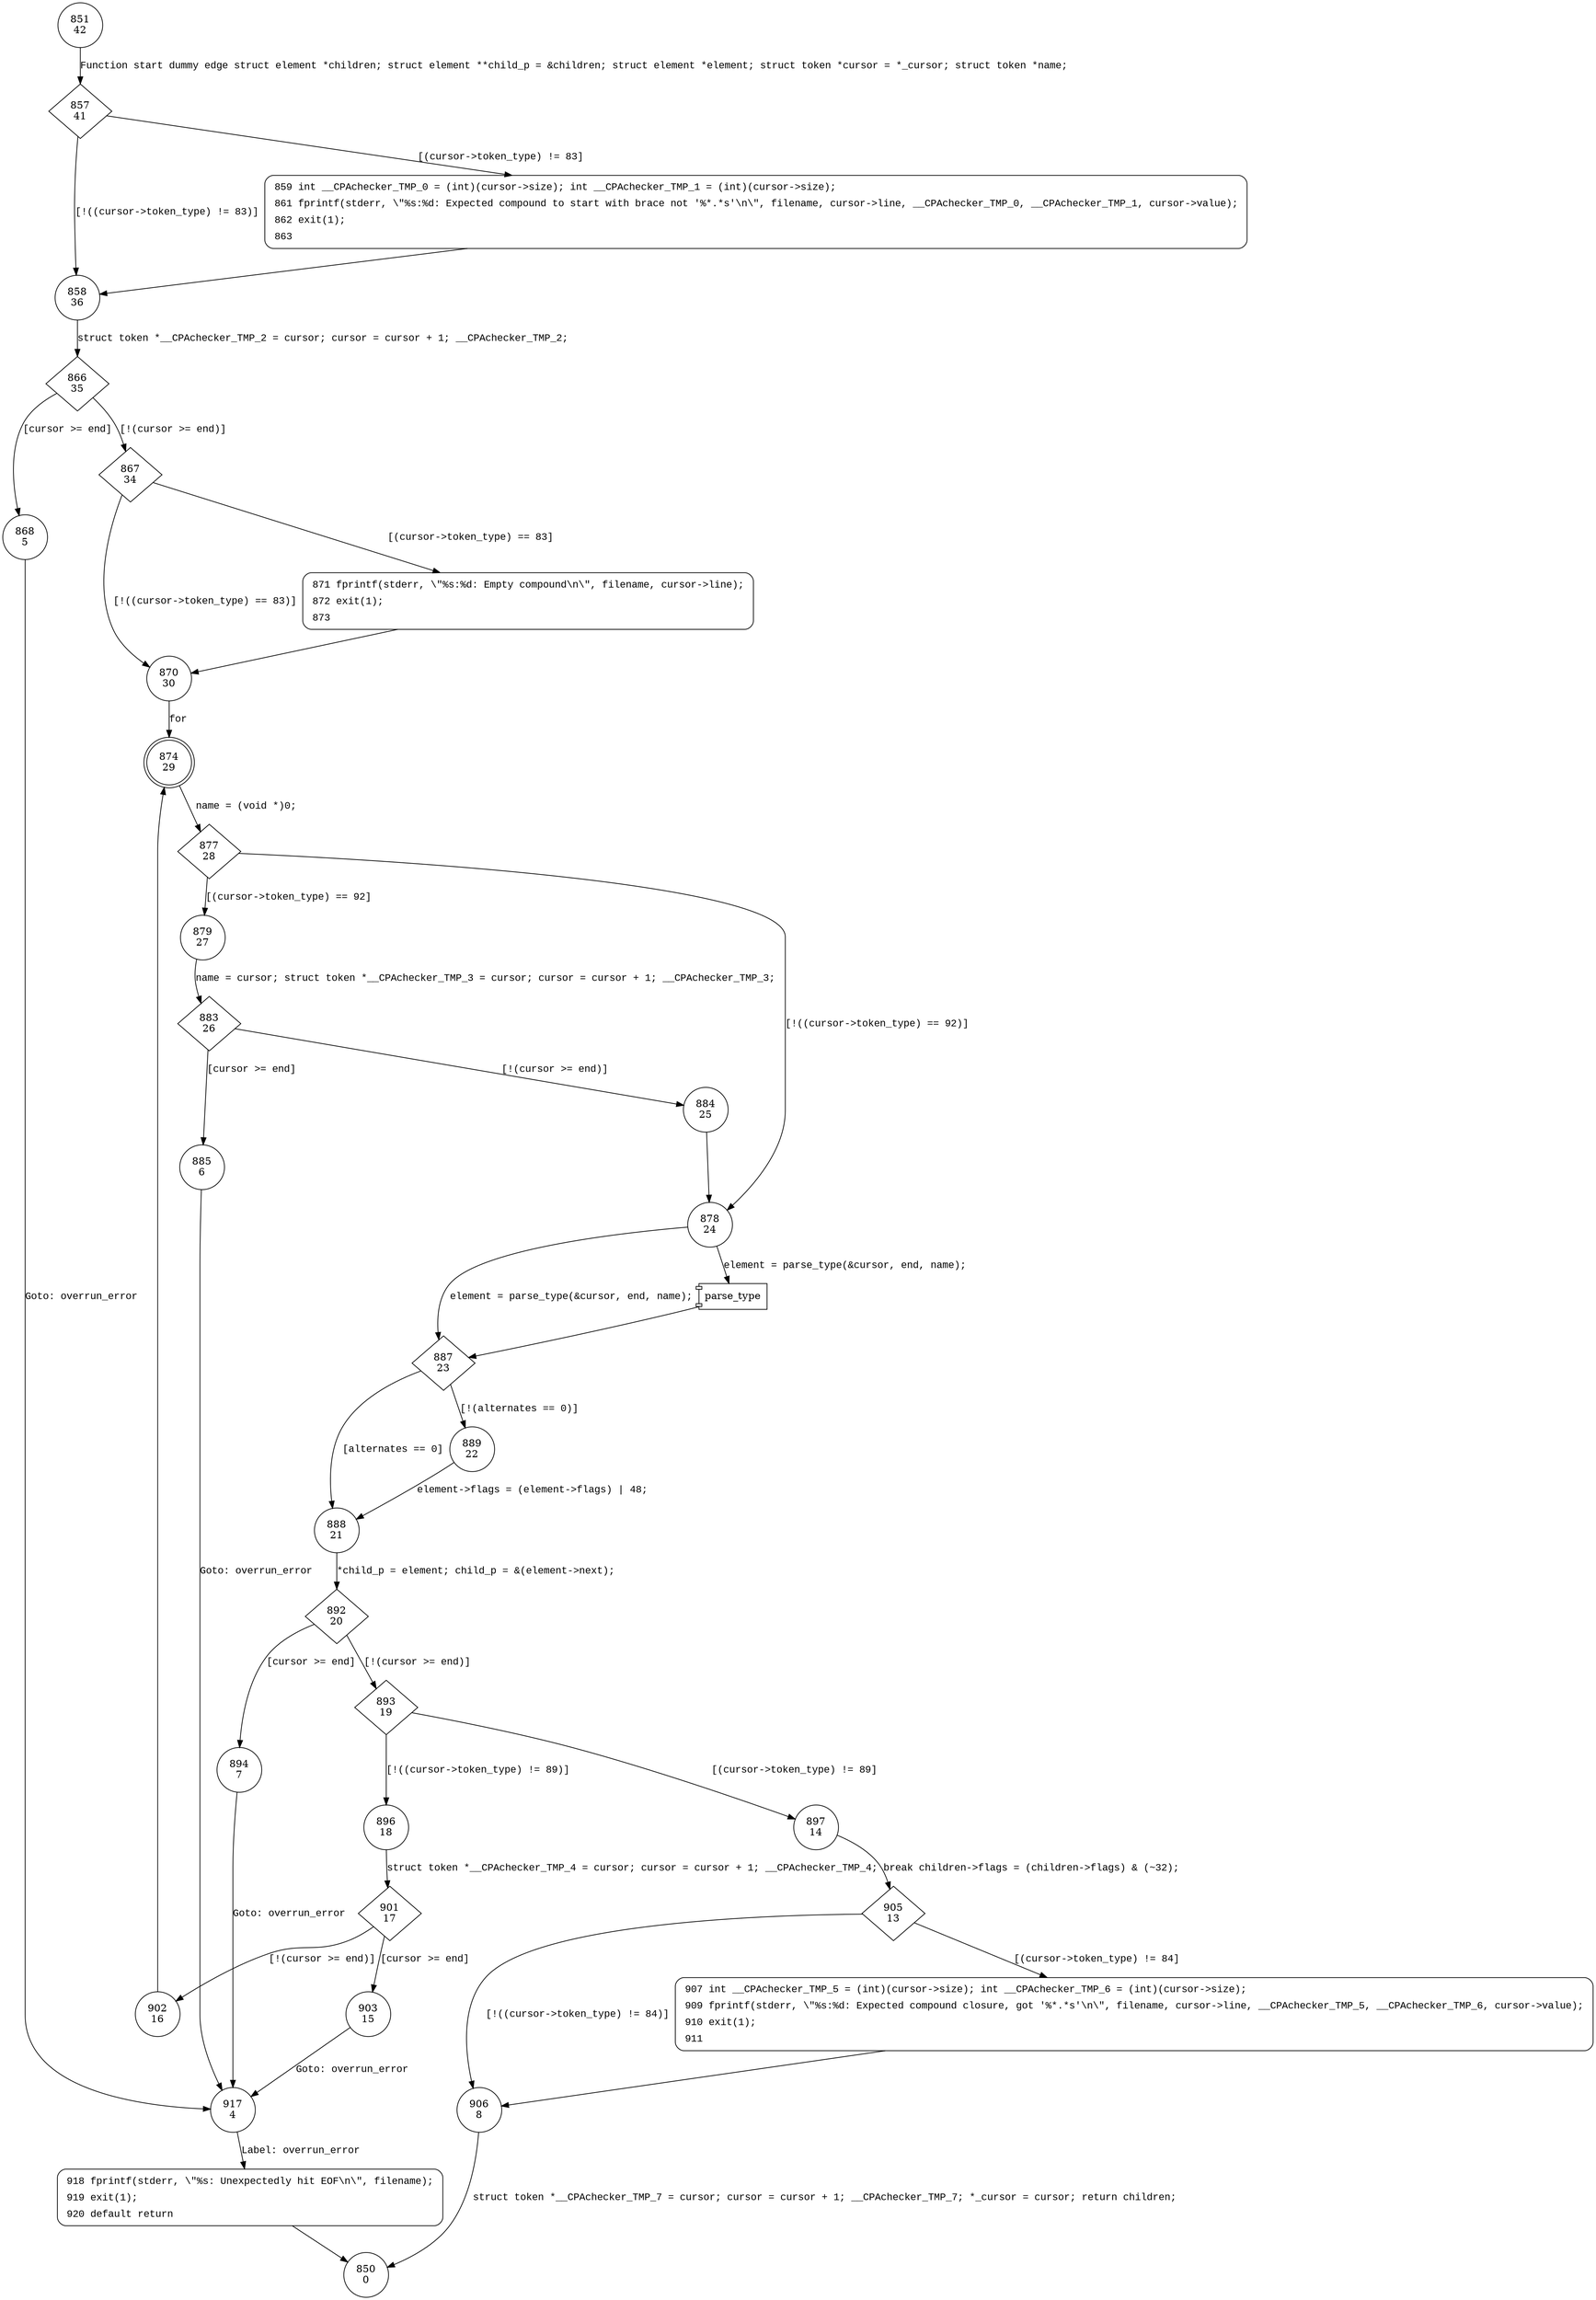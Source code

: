 digraph parse_compound {
851 [shape="circle" label="851\n42"]
857 [shape="diamond" label="857\n41"]
859 [shape="circle" label="859\n40"]
858 [shape="circle" label="858\n36"]
866 [shape="diamond" label="866\n35"]
868 [shape="circle" label="868\n5"]
867 [shape="diamond" label="867\n34"]
871 [shape="circle" label="871\n33"]
870 [shape="circle" label="870\n30"]
874 [shape="doublecircle" label="874\n29"]
877 [shape="diamond" label="877\n28"]
879 [shape="circle" label="879\n27"]
878 [shape="circle" label="878\n24"]
887 [shape="diamond" label="887\n23"]
888 [shape="circle" label="888\n21"]
889 [shape="circle" label="889\n22"]
892 [shape="diamond" label="892\n20"]
894 [shape="circle" label="894\n7"]
893 [shape="diamond" label="893\n19"]
897 [shape="circle" label="897\n14"]
896 [shape="circle" label="896\n18"]
901 [shape="diamond" label="901\n17"]
903 [shape="circle" label="903\n15"]
902 [shape="circle" label="902\n16"]
917 [shape="circle" label="917\n4"]
918 [shape="circle" label="918\n3"]
905 [shape="diamond" label="905\n13"]
907 [shape="circle" label="907\n12"]
906 [shape="circle" label="906\n8"]
850 [shape="circle" label="850\n0"]
883 [shape="diamond" label="883\n26"]
885 [shape="circle" label="885\n6"]
884 [shape="circle" label="884\n25"]
918 [style="filled,bold" penwidth="1" fillcolor="white" fontname="Courier New" shape="Mrecord" label=<<table border="0" cellborder="0" cellpadding="3" bgcolor="white"><tr><td align="right">918</td><td align="left">fprintf(stderr, \"%s: Unexpectedly hit EOF\n\", filename);</td></tr><tr><td align="right">919</td><td align="left">exit(1);</td></tr><tr><td align="right">920</td><td align="left">default return</td></tr></table>>]
918 -> 850[label=""]
907 [style="filled,bold" penwidth="1" fillcolor="white" fontname="Courier New" shape="Mrecord" label=<<table border="0" cellborder="0" cellpadding="3" bgcolor="white"><tr><td align="right">907</td><td align="left">int __CPAchecker_TMP_5 = (int)(cursor-&gt;size); int __CPAchecker_TMP_6 = (int)(cursor-&gt;size);</td></tr><tr><td align="right">909</td><td align="left">fprintf(stderr, \"%s:%d: Expected compound closure, got '%*.*s'\n\", filename, cursor-&gt;line, __CPAchecker_TMP_5, __CPAchecker_TMP_6, cursor-&gt;value);</td></tr><tr><td align="right">910</td><td align="left">exit(1);</td></tr><tr><td align="right">911</td><td align="left"></td></tr></table>>]
907 -> 906[label=""]
871 [style="filled,bold" penwidth="1" fillcolor="white" fontname="Courier New" shape="Mrecord" label=<<table border="0" cellborder="0" cellpadding="3" bgcolor="white"><tr><td align="right">871</td><td align="left">fprintf(stderr, \"%s:%d: Empty compound\n\", filename, cursor-&gt;line);</td></tr><tr><td align="right">872</td><td align="left">exit(1);</td></tr><tr><td align="right">873</td><td align="left"></td></tr></table>>]
871 -> 870[label=""]
859 [style="filled,bold" penwidth="1" fillcolor="white" fontname="Courier New" shape="Mrecord" label=<<table border="0" cellborder="0" cellpadding="3" bgcolor="white"><tr><td align="right">859</td><td align="left">int __CPAchecker_TMP_0 = (int)(cursor-&gt;size); int __CPAchecker_TMP_1 = (int)(cursor-&gt;size);</td></tr><tr><td align="right">861</td><td align="left">fprintf(stderr, \"%s:%d: Expected compound to start with brace not '%*.*s'\n\", filename, cursor-&gt;line, __CPAchecker_TMP_0, __CPAchecker_TMP_1, cursor-&gt;value);</td></tr><tr><td align="right">862</td><td align="left">exit(1);</td></tr><tr><td align="right">863</td><td align="left"></td></tr></table>>]
859 -> 858[label=""]
851 -> 857 [label="Function start dummy edge struct element *children; struct element **child_p = &children; struct element *element; struct token *cursor = *_cursor; struct token *name;" fontname="Courier New"]
857 -> 859 [label="[(cursor->token_type) != 83]" fontname="Courier New"]
857 -> 858 [label="[!((cursor->token_type) != 83)]" fontname="Courier New"]
858 -> 866 [label="struct token *__CPAchecker_TMP_2 = cursor; cursor = cursor + 1; __CPAchecker_TMP_2;" fontname="Courier New"]
866 -> 868 [label="[cursor >= end]" fontname="Courier New"]
866 -> 867 [label="[!(cursor >= end)]" fontname="Courier New"]
867 -> 871 [label="[(cursor->token_type) == 83]" fontname="Courier New"]
867 -> 870 [label="[!((cursor->token_type) == 83)]" fontname="Courier New"]
870 -> 874 [label="for" fontname="Courier New"]
874 -> 877 [label=" name = (void *)0;" fontname="Courier New"]
877 -> 879 [label="[(cursor->token_type) == 92]" fontname="Courier New"]
877 -> 878 [label="[!((cursor->token_type) == 92)]" fontname="Courier New"]
100005 [shape="component" label="parse_type"]
878 -> 100005 [label="element = parse_type(&cursor, end, name);" fontname="Courier New"]
100005 -> 887 [label="" fontname="Courier New"]
878 -> 887 [label="element = parse_type(&cursor, end, name);" fontname="Courier New"]
887 -> 888 [label="[alternates == 0]" fontname="Courier New"]
887 -> 889 [label="[!(alternates == 0)]" fontname="Courier New"]
888 -> 892 [label="*child_p = element; child_p = &(element->next);" fontname="Courier New"]
892 -> 894 [label="[cursor >= end]" fontname="Courier New"]
892 -> 893 [label="[!(cursor >= end)]" fontname="Courier New"]
893 -> 897 [label="[(cursor->token_type) != 89]" fontname="Courier New"]
893 -> 896 [label="[!((cursor->token_type) != 89)]" fontname="Courier New"]
901 -> 903 [label="[cursor >= end]" fontname="Courier New"]
901 -> 902 [label="[!(cursor >= end)]" fontname="Courier New"]
903 -> 917 [label="Goto: overrun_error" fontname="Courier New"]
917 -> 918 [label="Label: overrun_error" fontname="Courier New"]
897 -> 905 [label="break children->flags = (children->flags) & (~32);" fontname="Courier New"]
905 -> 907 [label="[(cursor->token_type) != 84]" fontname="Courier New"]
905 -> 906 [label="[!((cursor->token_type) != 84)]" fontname="Courier New"]
906 -> 850 [label="struct token *__CPAchecker_TMP_7 = cursor; cursor = cursor + 1; __CPAchecker_TMP_7; *_cursor = cursor; return children;" fontname="Courier New"]
894 -> 917 [label="Goto: overrun_error" fontname="Courier New"]
883 -> 885 [label="[cursor >= end]" fontname="Courier New"]
883 -> 884 [label="[!(cursor >= end)]" fontname="Courier New"]
885 -> 917 [label="Goto: overrun_error" fontname="Courier New"]
868 -> 917 [label="Goto: overrun_error" fontname="Courier New"]
889 -> 888 [label="element->flags = (element->flags) | 48; " fontname="Courier New"]
896 -> 901 [label="struct token *__CPAchecker_TMP_4 = cursor; cursor = cursor + 1; __CPAchecker_TMP_4;" fontname="Courier New"]
902 -> 874 [label="" fontname="Courier New"]
879 -> 883 [label="name = cursor; struct token *__CPAchecker_TMP_3 = cursor; cursor = cursor + 1; __CPAchecker_TMP_3;" fontname="Courier New"]
884 -> 878 [label="" fontname="Courier New"]
}